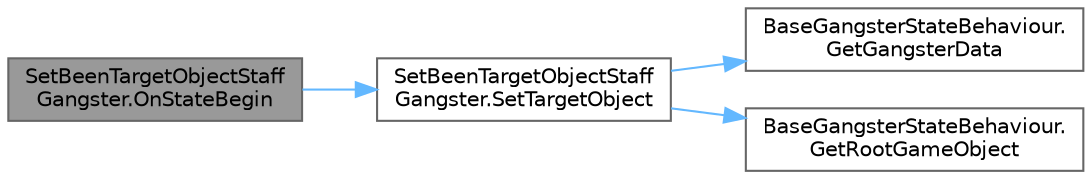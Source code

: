 digraph "SetBeenTargetObjectStaffGangster.OnStateBegin"
{
 // LATEX_PDF_SIZE
  bgcolor="transparent";
  edge [fontname=Helvetica,fontsize=10,labelfontname=Helvetica,labelfontsize=10];
  node [fontname=Helvetica,fontsize=10,shape=box,height=0.2,width=0.4];
  rankdir="LR";
  Node1 [id="Node000001",label="SetBeenTargetObjectStaff\lGangster.OnStateBegin",height=0.2,width=0.4,color="gray40", fillcolor="grey60", style="filled", fontcolor="black",tooltip=" "];
  Node1 -> Node2 [id="edge1_Node000001_Node000002",color="steelblue1",style="solid",tooltip=" "];
  Node2 [id="Node000002",label="SetBeenTargetObjectStaff\lGangster.SetTargetObject",height=0.2,width=0.4,color="grey40", fillcolor="white", style="filled",URL="$class_set_been_target_object_staff_gangster.html#af07dc869acfdc89129f1251152599eac",tooltip=" "];
  Node2 -> Node3 [id="edge2_Node000002_Node000003",color="steelblue1",style="solid",tooltip=" "];
  Node3 [id="Node000003",label="BaseGangsterStateBehaviour.\lGetGangsterData",height=0.2,width=0.4,color="grey40", fillcolor="white", style="filled",URL="$class_base_gangster_state_behaviour.html#a63287c9cd3b04561acd9b74689d9ac94",tooltip="客情報が存在するかのチェック"];
  Node2 -> Node4 [id="edge3_Node000002_Node000004",color="steelblue1",style="solid",tooltip=" "];
  Node4 [id="Node000004",label="BaseGangsterStateBehaviour.\lGetRootGameObject",height=0.2,width=0.4,color="grey40", fillcolor="white", style="filled",URL="$class_base_gangster_state_behaviour.html#a57901b1d3322d80700150fc145bef18b",tooltip=" "];
}
